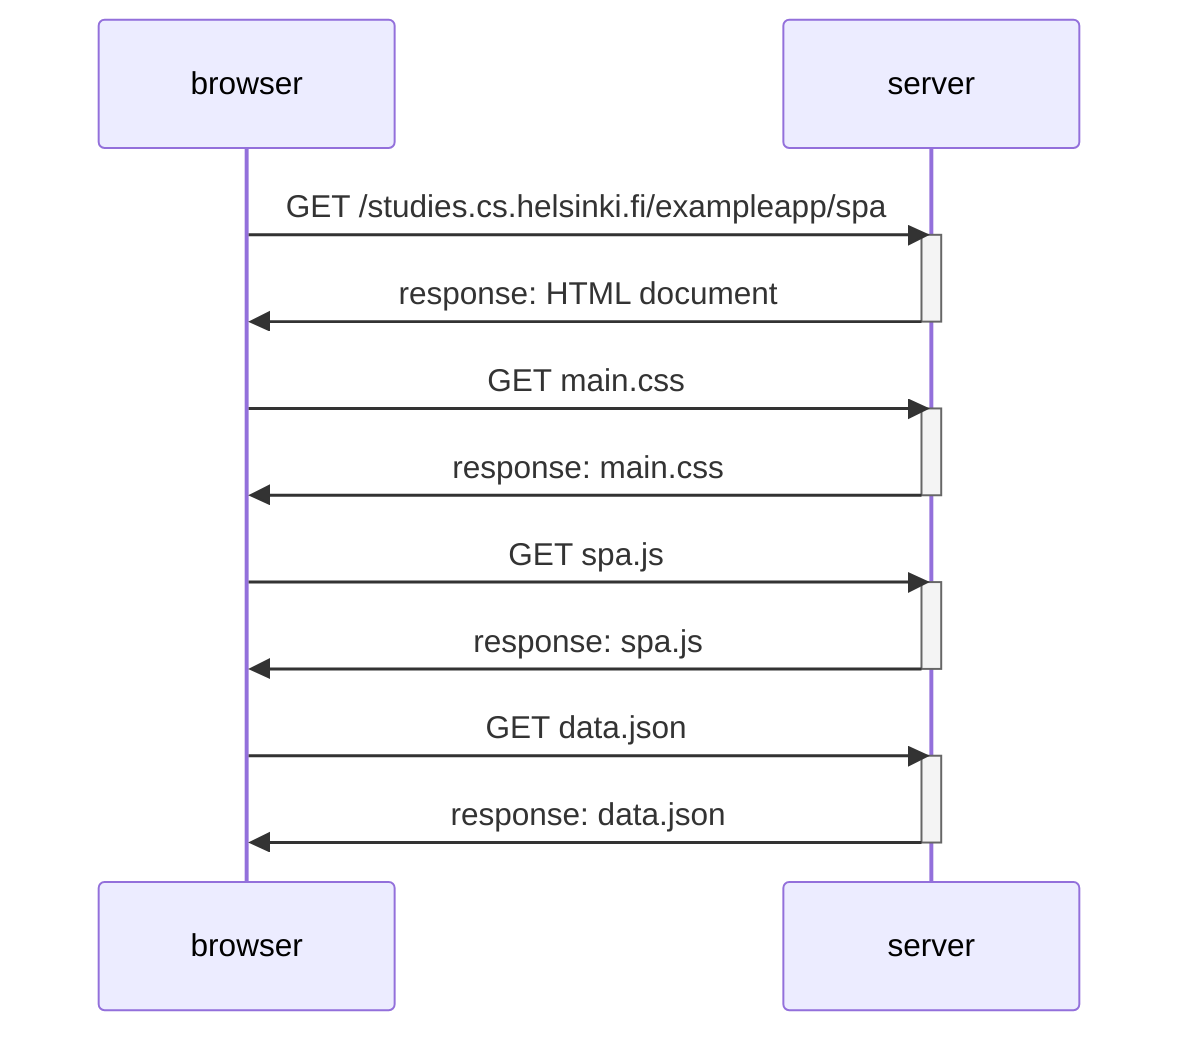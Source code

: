 sequenceDiagram
    participant browser
    participant server

    browser ->> server: GET /studies.cs.helsinki.fi/exampleapp/spa
    activate server
    server ->> browser: response: HTML document
    deactivate server

    browser ->> server: GET main.css
    activate server 
    server ->> browser: response: main.css
    deactivate server

    browser ->> server: GET spa.js
    activate server 
    server ->> browser: response: spa.js
    deactivate server

    browser ->> server: GET data.json
    activate server 
    server ->> browser: response: data.json
    deactivate server